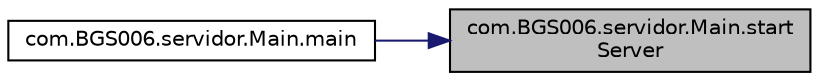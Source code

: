 digraph "com.BGS006.servidor.Main.startServer"
{
 // LATEX_PDF_SIZE
  edge [fontname="Helvetica",fontsize="10",labelfontname="Helvetica",labelfontsize="10"];
  node [fontname="Helvetica",fontsize="10",shape=record];
  rankdir="RL";
  Node1 [label="com.BGS006.servidor.Main.start\lServer",height=0.2,width=0.4,color="black", fillcolor="grey75", style="filled", fontcolor="black",tooltip=" "];
  Node1 -> Node2 [dir="back",color="midnightblue",fontsize="10",style="solid",fontname="Helvetica"];
  Node2 [label="com.BGS006.servidor.Main.main",height=0.2,width=0.4,color="black", fillcolor="white", style="filled",URL="$classcom_1_1_b_g_s006_1_1servidor_1_1_main.html#ac645bd6fe3b4e5267fec5b993a597cea",tooltip=" "];
}
